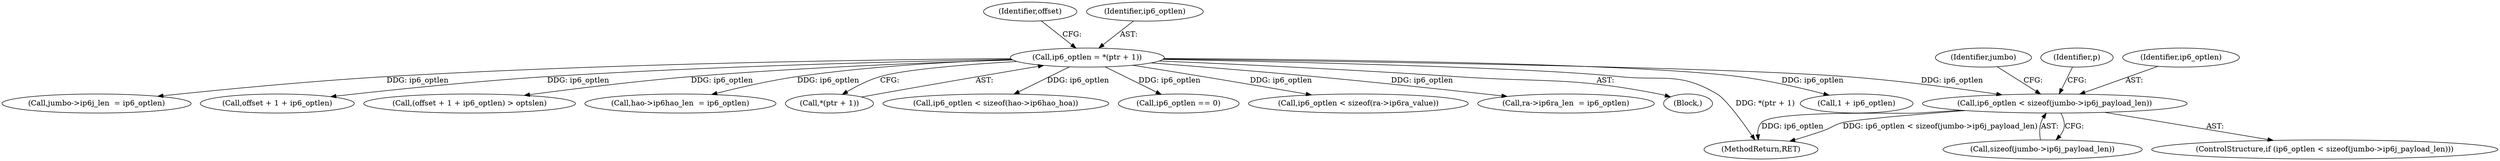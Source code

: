 digraph "0_suricata_11f3659f64a4e42e90cb3c09fcef66894205aefe@API" {
"1000657" [label="(Call,ip6_optlen < sizeof(jumbo->ip6j_payload_len))"];
"1000552" [label="(Call,ip6_optlen = *(ptr + 1))"];
"1000659" [label="(Call,sizeof(jumbo->ip6j_payload_len))"];
"1001090" [label="(MethodReturn,RET)"];
"1000562" [label="(Call,1 + ip6_optlen)"];
"1000552" [label="(Call,ip6_optlen = *(ptr + 1))"];
"1000561" [label="(Identifier,offset)"];
"1000651" [label="(Call,jumbo->ip6j_len  = ip6_optlen)"];
"1000560" [label="(Call,offset + 1 + ip6_optlen)"];
"1000559" [label="(Call,(offset + 1 + ip6_optlen) > optslen)"];
"1000656" [label="(ControlStructure,if (ip6_optlen < sizeof(jumbo->ip6j_payload_len)))"];
"1000701" [label="(Call,hao->ip6hao_len  = ip6_optlen)"];
"1000554" [label="(Call,*(ptr + 1))"];
"1000671" [label="(Identifier,jumbo)"];
"1000657" [label="(Call,ip6_optlen < sizeof(jumbo->ip6j_payload_len))"];
"1000707" [label="(Call,ip6_optlen < sizeof(hao->ip6hao_hoa))"];
"1000553" [label="(Identifier,ip6_optlen)"];
"1000580" [label="(Call,ip6_optlen == 0)"];
"1000605" [label="(Call,ip6_optlen < sizeof(ra->ip6ra_value))"];
"1000599" [label="(Call,ra->ip6ra_len  = ip6_optlen)"];
"1000665" [label="(Identifier,p)"];
"1000658" [label="(Identifier,ip6_optlen)"];
"1000526" [label="(Block,)"];
"1000657" -> "1000656"  [label="AST: "];
"1000657" -> "1000659"  [label="CFG: "];
"1000658" -> "1000657"  [label="AST: "];
"1000659" -> "1000657"  [label="AST: "];
"1000665" -> "1000657"  [label="CFG: "];
"1000671" -> "1000657"  [label="CFG: "];
"1000657" -> "1001090"  [label="DDG: ip6_optlen"];
"1000657" -> "1001090"  [label="DDG: ip6_optlen < sizeof(jumbo->ip6j_payload_len)"];
"1000552" -> "1000657"  [label="DDG: ip6_optlen"];
"1000552" -> "1000526"  [label="AST: "];
"1000552" -> "1000554"  [label="CFG: "];
"1000553" -> "1000552"  [label="AST: "];
"1000554" -> "1000552"  [label="AST: "];
"1000561" -> "1000552"  [label="CFG: "];
"1000552" -> "1001090"  [label="DDG: *(ptr + 1)"];
"1000552" -> "1000559"  [label="DDG: ip6_optlen"];
"1000552" -> "1000560"  [label="DDG: ip6_optlen"];
"1000552" -> "1000562"  [label="DDG: ip6_optlen"];
"1000552" -> "1000580"  [label="DDG: ip6_optlen"];
"1000552" -> "1000599"  [label="DDG: ip6_optlen"];
"1000552" -> "1000605"  [label="DDG: ip6_optlen"];
"1000552" -> "1000651"  [label="DDG: ip6_optlen"];
"1000552" -> "1000701"  [label="DDG: ip6_optlen"];
"1000552" -> "1000707"  [label="DDG: ip6_optlen"];
}
